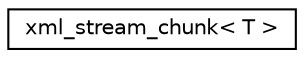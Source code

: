 digraph G
{
 // INTERACTIVE_SVG=YES
  edge [fontname="Helvetica",fontsize="10",labelfontname="Helvetica",labelfontsize="10"];
  node [fontname="Helvetica",fontsize="10",shape=record];
  rankdir="LR";
  Node1 [label="xml_stream_chunk\< T \>",height=0.2,width=0.4,color="black", fillcolor="white", style="filled",URL="$dc/d16/structxml__stream__chunk.html"];
}
